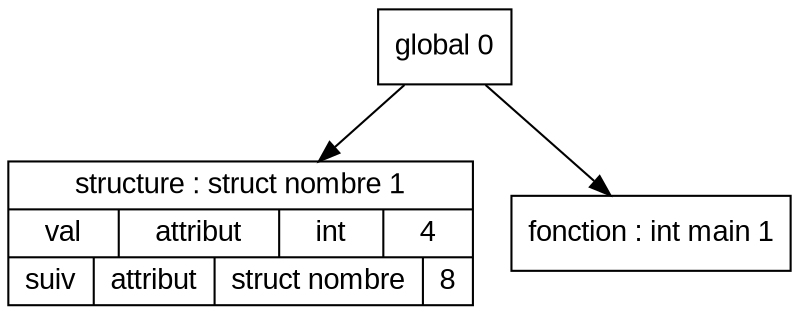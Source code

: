 digraph "tds"{

	node [fontname="Arial"];

	N1 [shape=record label="{ structure : struct nombre 1
	| { val | attribut | int | 4 }
	| { suiv | attribut | struct nombre | 8 }
	}"];

	N2 [shape=record label="{ fonction : int main 1
	}"];

	N0 [shape=record label="{ global 0
	}"];


	N0 -> N1; 
	N0 -> N2; 
}
